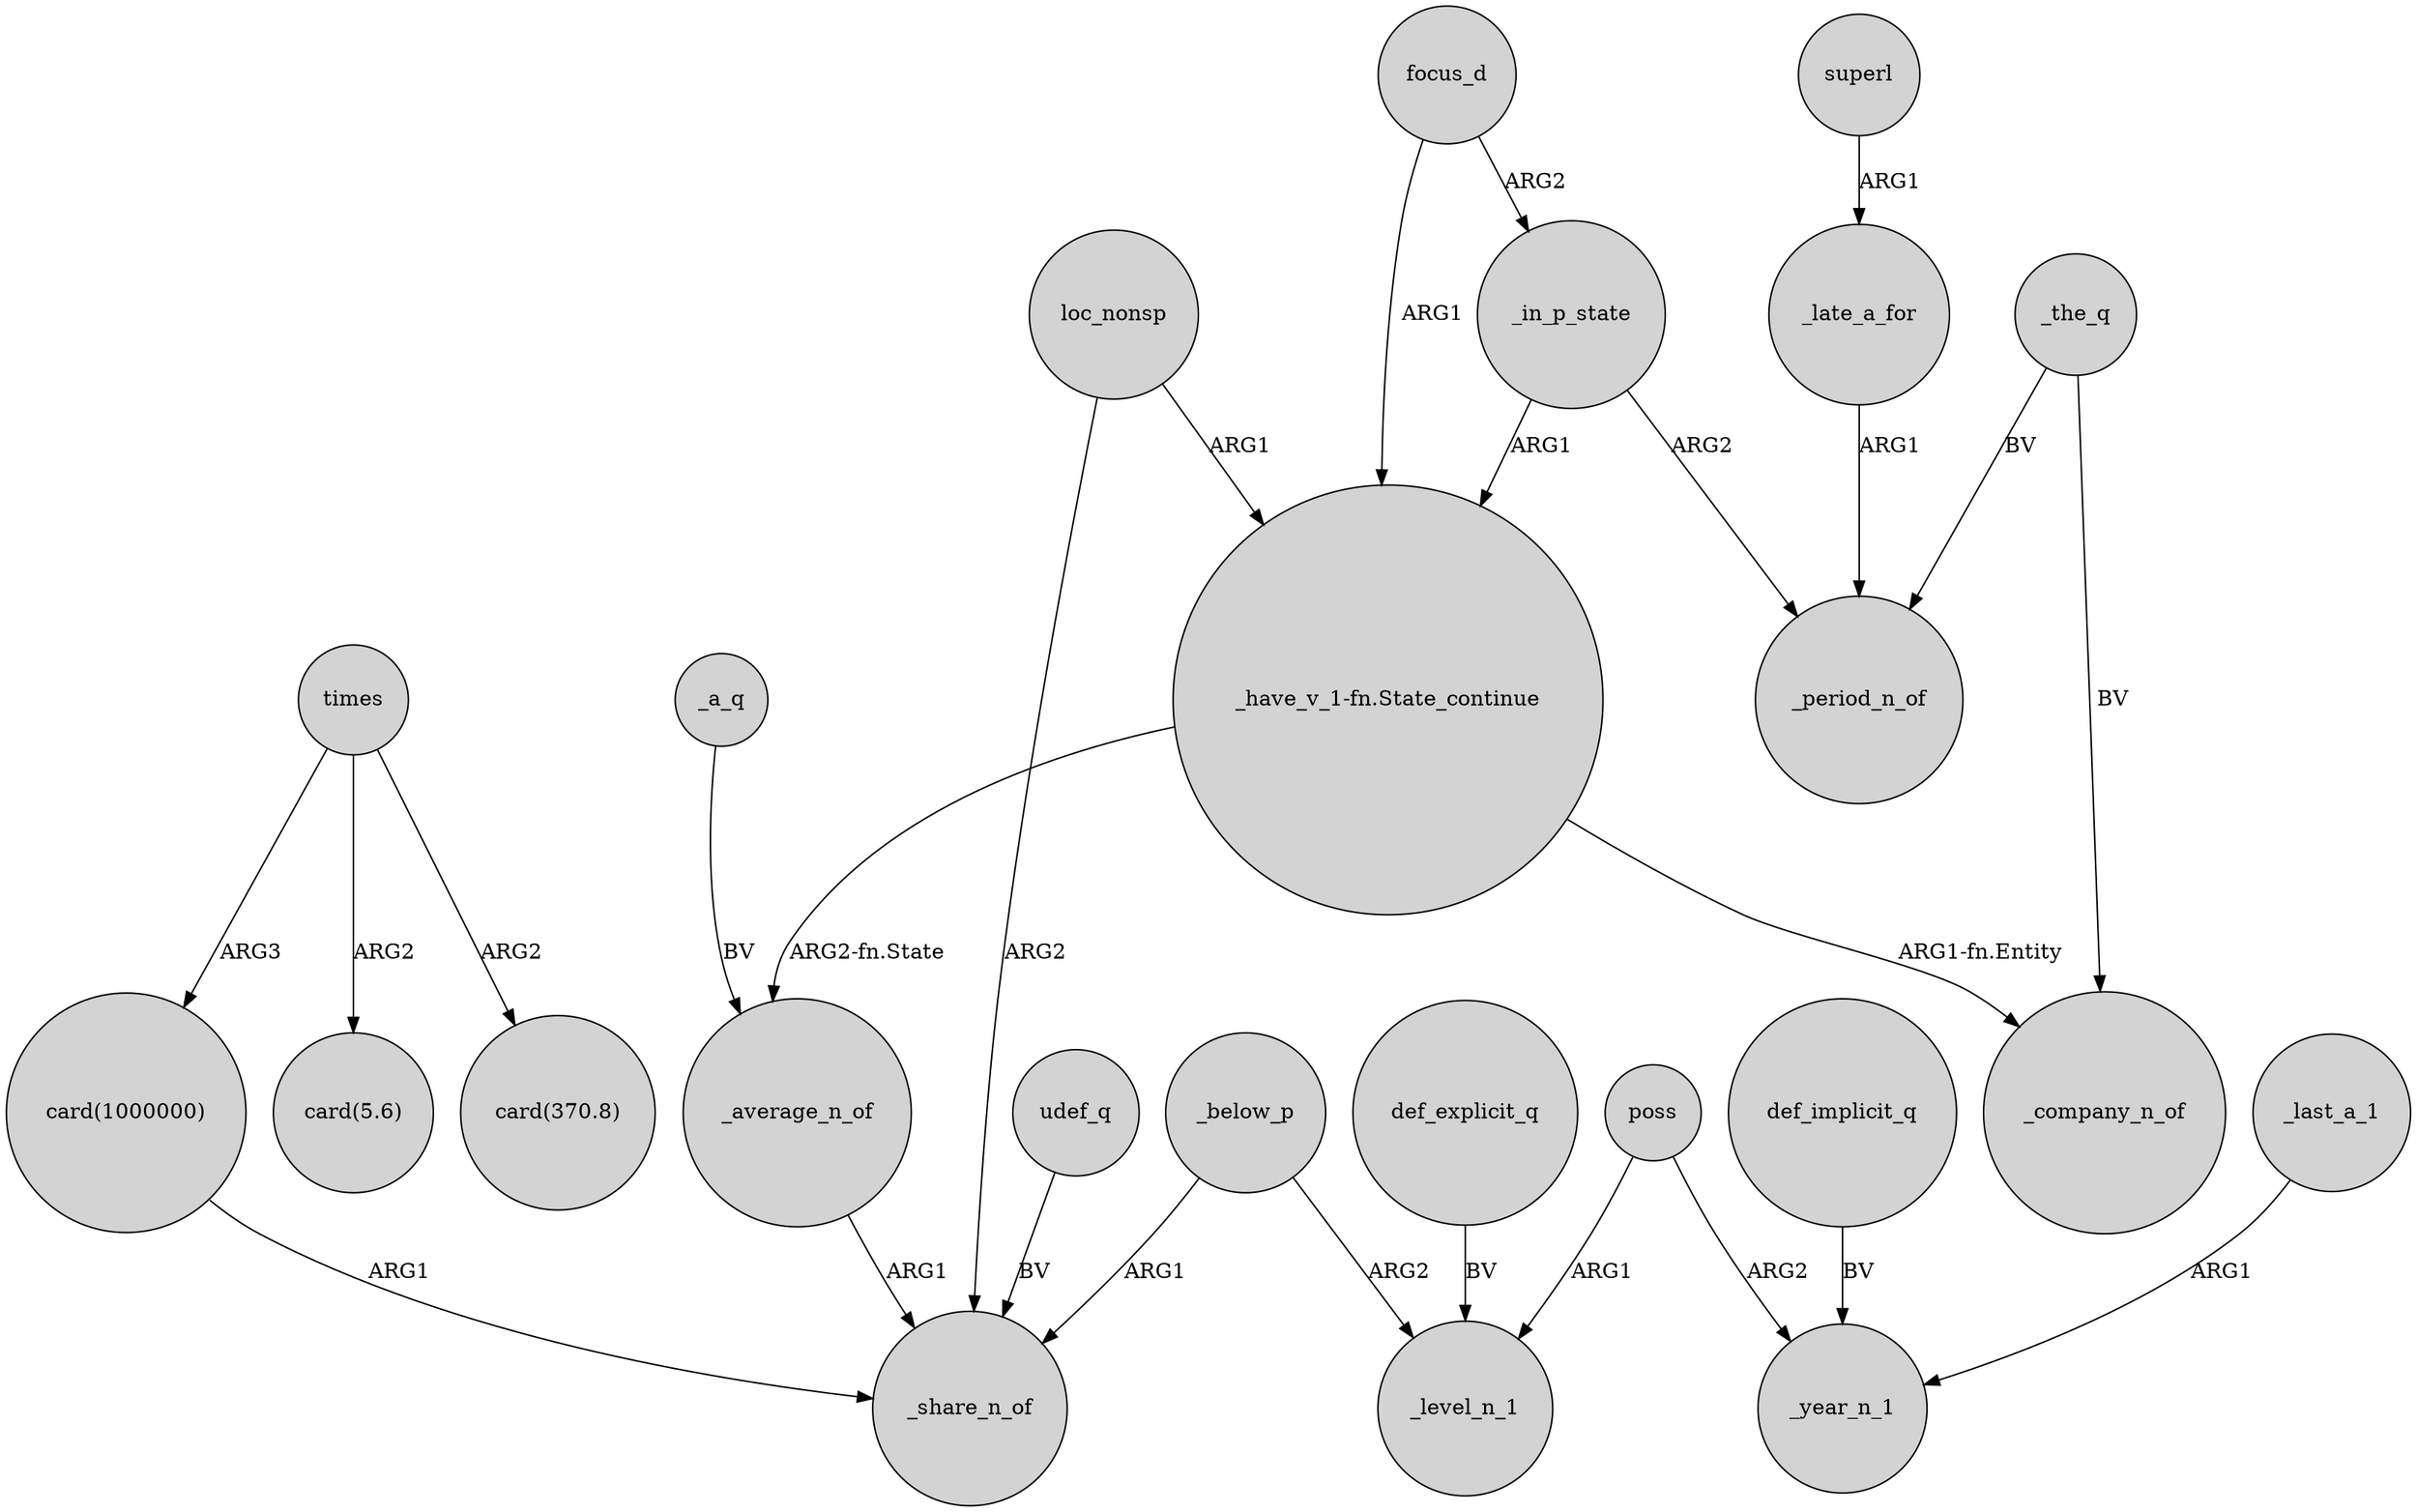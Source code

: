 digraph {
	node [shape=circle style=filled]
	times -> "card(370.8)" [label=ARG2]
	focus_d -> _in_p_state [label=ARG2]
	def_implicit_q -> _year_n_1 [label=BV]
	superl -> _late_a_for [label=ARG1]
	times -> "card(1000000)" [label=ARG3]
	poss -> _year_n_1 [label=ARG2]
	poss -> _level_n_1 [label=ARG1]
	_below_p -> _level_n_1 [label=ARG2]
	_average_n_of -> _share_n_of [label=ARG1]
	"_have_v_1-fn.State_continue" -> _company_n_of [label="ARG1-fn.Entity"]
	udef_q -> _share_n_of [label=BV]
	_in_p_state -> "_have_v_1-fn.State_continue" [label=ARG1]
	_last_a_1 -> _year_n_1 [label=ARG1]
	_late_a_for -> _period_n_of [label=ARG1]
	"card(1000000)" -> _share_n_of [label=ARG1]
	loc_nonsp -> "_have_v_1-fn.State_continue" [label=ARG1]
	times -> "card(5.6)" [label=ARG2]
	def_explicit_q -> _level_n_1 [label=BV]
	"_have_v_1-fn.State_continue" -> _average_n_of [label="ARG2-fn.State"]
	_in_p_state -> _period_n_of [label=ARG2]
	_below_p -> _share_n_of [label=ARG1]
	_the_q -> _period_n_of [label=BV]
	_a_q -> _average_n_of [label=BV]
	_the_q -> _company_n_of [label=BV]
	focus_d -> "_have_v_1-fn.State_continue" [label=ARG1]
	loc_nonsp -> _share_n_of [label=ARG2]
}
